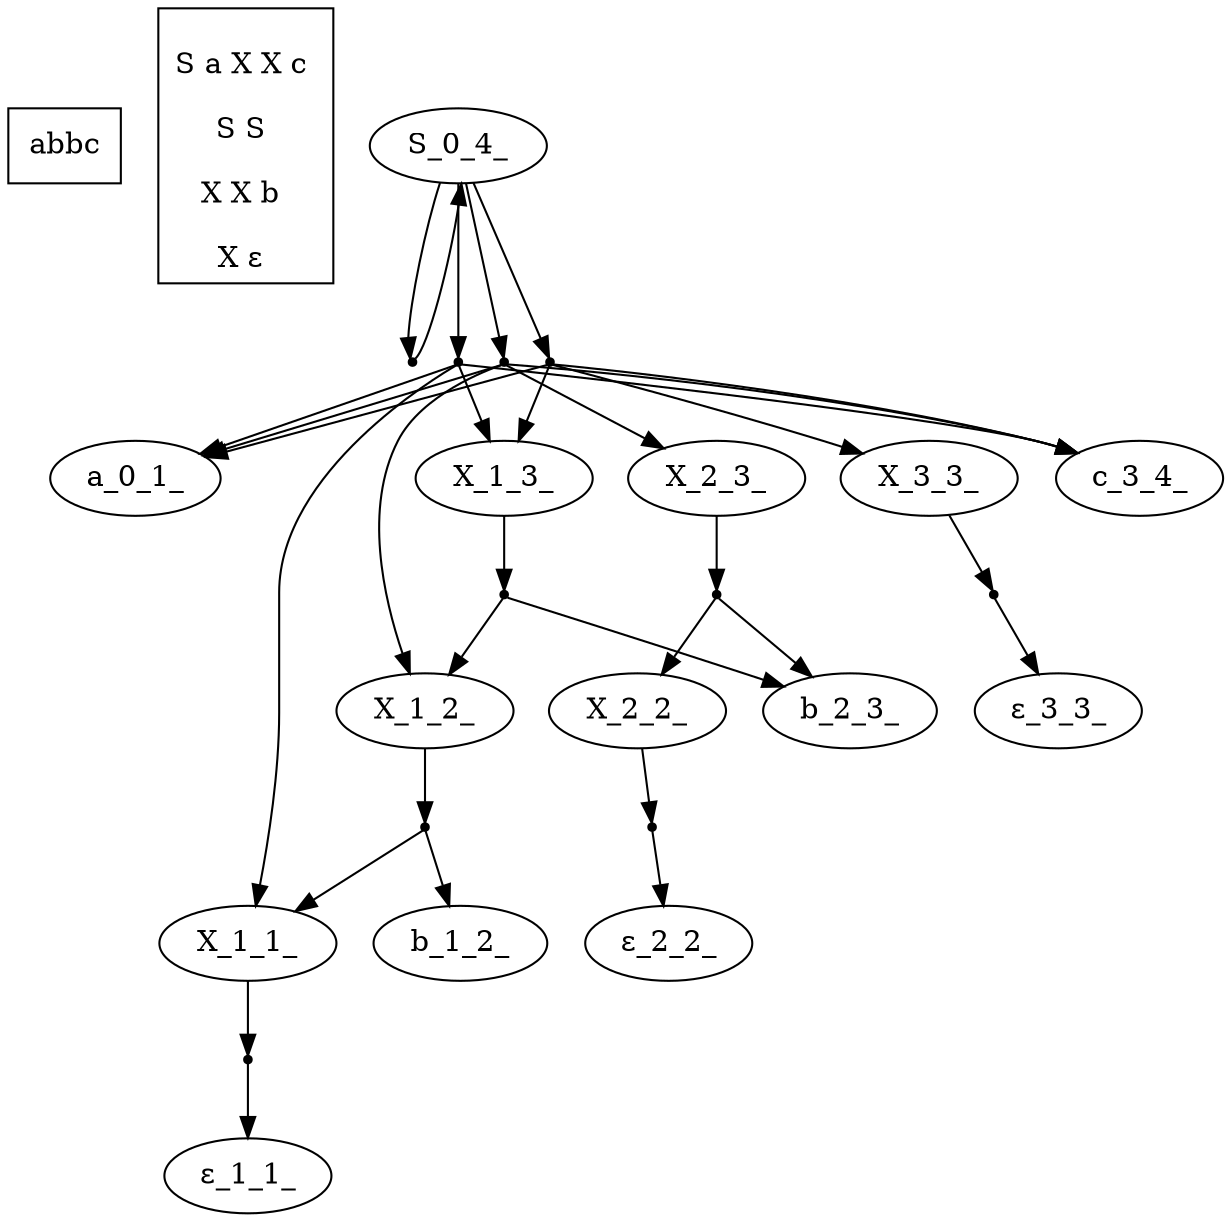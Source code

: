 digraph {
_input_[label ="abbc", shape = rectangle]_grammar_[label ="
\lS a X X c 
\lS S 
\lX X b 
\lX ε ", shape = rectangle]
node[ ordering ="out"];
graph[ overlap =false, splines = true];
S_0_4_[label="S_0_4_"];
S_0_4_0[shape = point,label="S_0_4_0"];
S_0_4_->S_0_4_0;
S_0_4_[label="S_0_4_"];
S_0_4_0->S_0_4_;
S_0_4_1[shape = point,label="S_0_4_1"];
S_0_4_->S_0_4_1;
a_0_1_[label="a_0_1_"];
S_0_4_1->a_0_1_;
X_1_1_[label="X_1_1_"];
S_0_4_1->X_1_1_;
X_1_3_[label="X_1_3_"];
S_0_4_1->X_1_3_;
c_3_4_[label="c_3_4_"];
S_0_4_1->c_3_4_;
S_0_4_2[shape = point,label="S_0_4_2"];
S_0_4_->S_0_4_2;
a_0_1_[label="a_0_1_"];
S_0_4_2->a_0_1_;
X_1_2_[label="X_1_2_"];
S_0_4_2->X_1_2_;
X_2_3_[label="X_2_3_"];
S_0_4_2->X_2_3_;
c_3_4_[label="c_3_4_"];
S_0_4_2->c_3_4_;
S_0_4_3[shape = point,label="S_0_4_3"];
S_0_4_->S_0_4_3;
a_0_1_[label="a_0_1_"];
S_0_4_3->a_0_1_;
X_1_3_[label="X_1_3_"];
S_0_4_3->X_1_3_;
X_3_3_[label="X_3_3_"];
S_0_4_3->X_3_3_;
c_3_4_[label="c_3_4_"];
S_0_4_3->c_3_4_;
X_1_1_[label="X_1_1_"];
X_1_1_0[shape = point,label="X_1_1_0"];
X_1_1_->X_1_1_0;
ε_1_1_[label="ε_1_1_"];
X_1_1_0->ε_1_1_;
X_1_2_[label="X_1_2_"];
X_1_2_0[shape = point,label="X_1_2_0"];
X_1_2_->X_1_2_0;
X_1_1_[label="X_1_1_"];
X_1_2_0->X_1_1_;
b_1_2_[label="b_1_2_"];
X_1_2_0->b_1_2_;
X_1_3_[label="X_1_3_"];
X_1_3_0[shape = point,label="X_1_3_0"];
X_1_3_->X_1_3_0;
X_1_2_[label="X_1_2_"];
X_1_3_0->X_1_2_;
b_2_3_[label="b_2_3_"];
X_1_3_0->b_2_3_;
X_2_2_[label="X_2_2_"];
X_2_2_0[shape = point,label="X_2_2_0"];
X_2_2_->X_2_2_0;
ε_2_2_[label="ε_2_2_"];
X_2_2_0->ε_2_2_;
X_2_3_[label="X_2_3_"];
X_2_3_0[shape = point,label="X_2_3_0"];
X_2_3_->X_2_3_0;
X_2_2_[label="X_2_2_"];
X_2_3_0->X_2_2_;
b_2_3_[label="b_2_3_"];
X_2_3_0->b_2_3_;
X_3_3_[label="X_3_3_"];
X_3_3_0[shape = point,label="X_3_3_0"];
X_3_3_->X_3_3_0;
ε_3_3_[label="ε_3_3_"];
X_3_3_0->ε_3_3_;
}
